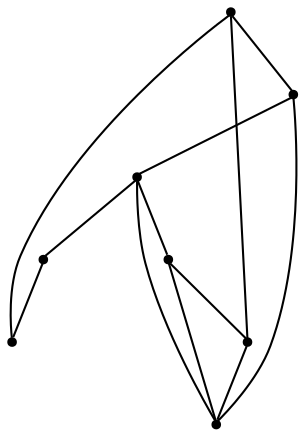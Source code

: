 graph {
  node [shape=point,comment="{\"directed\":false,\"doi\":\"10.1007/978-3-642-36763-2_24\",\"figure\":\"1\"}"]

  v0 [pos="1467.5038192987802,1761.1888124216023"]
  v1 [pos="1467.5038192987802,1599.6915915406883"]
  v2 [pos="1376.8259067150036,1653.5212005985036"]
  v3 [pos="1316.378249019083,1572.7747521736064"]
  v4 [pos="1255.9262648804602,1788.1015821123358"]
  v5 [pos="1225.7003364353063,1653.5212005985034"]
  v6 [pos="1165.2483522966836,1545.8577856291388"]
  v7 [pos="1104.7964954063757,1707.3550065100528"]

  v7 -- v5 [id="-2",pos="1104.7964954063757,1707.3550065100528 1112.2226752433558,1703.5502406566313 1112.2226752433558,1703.5502406566313 1112.2226752433558,1703.5502406566313 1119.6446876980278,1699.7412779494755 1134.4887126073716,1692.1316190652462 1146.0137197229799,1681.688320846188 1157.5345276442015,1671.2448954497436 1165.7321185773005,1657.9760972485522 1178.462039985317,1652.8086257054085 1191.1836902528746,1647.6452238386132 1208.441997438051,1650.5832758072513 1217.0690514334458,1652.0543366297445 1225.7003364353063,1653.5212005985034 1225.7003364353063,1653.5212005985034 1225.7003364353063,1653.5212005985034"]
  v7 -- v4 [id="-3",pos="1104.7964954063757,1707.3550065100528 1107.0021858822474,1716.8232357115567 1107.0021858822474,1716.8232357115567 1107.0021858822474,1716.8232357115567 1109.2080354185125,1726.2872680593264 1113.6278783831872,1745.2195296085997 1123.6559363240265,1757.0048036034816 1133.6880662109377,1768.7942744520974 1149.3369367111022,1773.4408274226698 1164.2434405429904,1774.1034216031132 1179.1458724288066,1774.7702126372908 1193.306064894661,1771.4488480276052 1208.4628661616707,1773.1199588780903 1223.6154682342935,1774.7868728748413 1239.7729502485308,1781.4462623317627 1247.8454560882267,1784.7718237951822 1255.9262648804602,1788.1015821123358 1255.9262648804602,1788.1015821123358 1255.9262648804602,1788.1015821123358"]
  v6 -- v3 [id="-4",pos="1165.2483522966836,1545.8577856291388 1173.4043012187794,1545.086836315924 1173.4043012187794,1545.086836315924 1173.4043012187794,1545.086836315924 1181.556082758567,1544.3032964415072 1197.8677897302864,1542.7447375775275 1213.4707235888247,1548.2665253177374 1229.0777293934352,1553.7923827342956 1243.9801612792512,1566.4027836087776 1261.0174381416994,1571.666146900876 1278.0464438636886,1576.9337070467084 1297.2143665083825,1574.8541024327715 1306.7962918576932,1573.816462141363 1309.7906435293528,1573.4921995502978 1310.9135254062253,1573.3706010786484 1316.378249019083,1572.7747521736064"]
  v2 -- v7 [id="-6",pos="1376.8259067150036,1653.5212005985036 1379.8989217042404,1660.0180573562682 1379.8989217042404,1660.0180573562682 1379.8989217042404,1660.0180573562682 1382.9719685055559,1666.5108444376845 1389.1138629138,1679.4962914231317 1384.3605021161543,1686.3182135792097 1379.6071413185089,1693.144332589022 1363.9582708183443,1693.8111236231996 1344.5817881857683,1695.4697710898681 1325.2095047475793,1697.1242217028027 1302.105409982592,1699.7787952783106 1292.0480849293592,1707.084118678125 1281.9866879300546,1714.381175547857 1284.967988696432,1726.3247853881614 1271.5542348449262,1731.967391644959 1258.1403537451056,1737.6099979017565 1228.3314180274015,1736.943206867579 1206.348889908658,1735.613821652958 1184.362162595528,1734.2886332920712 1170.2061693240605,1732.3007235733548 1154.5823667419024,1727.4791745198092 1138.9627633541315,1722.6574982888778 1121.8796770983715,1715.0062523994654 1113.3401699435278,1711.1806294547591 1110.6702617093931,1709.9851222845384 1109.6690461215926,1709.5368070957056 1104.7964954063757,1707.3550065100528"]
  v1 -- v2 [id="-7",pos="1467.5038192987802,1599.6915915406883 1458.8141273204476,1602.883743926318 1458.8141273204476,1602.883743926318 1458.8141273204476,1602.883743926318 1450.1287935968953,1606.0676297818652 1432.7496005127023,1612.4478648767763 1417.638608639004,1621.4201022733416 1402.5277440136206,1630.3924668472928 1389.6768094582726,1641.9568337228982 1383.2514058047561,1647.7369187338338 1381.2434273979338,1649.5445068165432 1380.4904354953756,1650.222352347559 1376.8259067150036,1653.5212005985036"]
  v7 -- v6 [id="-8",pos="1104.7964954063757,1707.3550065100528 1107.1174390550811,1702.1571554688567 1107.5943518209956,1701.0891038850493 1108.8661191967678,1698.2409663282297 1112.939846745311,1689.122856470058 1121.074831507551,1670.8949032837972 1121.049890837859,1651.495900728338 1121.0206237254656,1632.092701319145 1112.8272319867533,1611.5226493944874 1118.8273717723612,1593.719723031843 1124.8317107523558,1575.9209935229328 1145.0421788398312,1560.8935864297698 1155.1453132863753,1553.3756224407614 1165.2483522966836,1545.8577856291388 1165.2483522966836,1545.8577856291388 1165.2483522966836,1545.8577856291388"]
  v5 -- v2 [id="-11",pos="1225.7003364353063,1653.5212005985034 1232.7219938796825,1651.0582833435192 1232.7219938796825,1651.0582833435192 1232.7219938796825,1651.0582833435192 1239.7438103844522,1648.595366088535 1253.7829897029753,1643.6612650484842 1271.6125145730837,1644.848974655233 1289.4379674971199,1646.0324874082478 1311.049312281725,1653.3337411317139 1329.216554179191,1655.7966583866983 1347.383923324972,1658.2636453180305 1362.1028631409124,1655.8924229582672 1369.466468619112,1654.7131070589865 1376.8259067150036,1653.5212005985036 1376.8259067150036,1653.5212005985036 1376.8259067150036,1653.5212005985036"]
  v6 -- v5 [id="-17",pos="1165.2483522966836,1545.8577856291388 1164.0892155855083,1554.3715485496007 1164.0892155855083,1554.3715485496007 1164.0892155855083,1554.3715485496007 1162.9259114920249,1562.8854386474484 1160.60337525113,1579.9049523130618 1165.4026726904017,1591.0692191326834 1170.2061693240605,1602.2336131296909 1182.1273004434988,1607.5427602807067 1193.360399925061,1616.9776690071094 1204.59769860101,1626.4083808797782 1215.1510375851549,1639.9689240041819 1220.4257347283485,1646.749131977691 1225.7003364353063,1653.5212005985034 1225.7003364353063,1653.5212005985034 1225.7003364353063,1653.5212005985034"]
  v4 -- v0 [id="-18",pos="1255.9262648804602,1788.1015821123358 1264.9912757631603,1788.4266475106494 1264.9912757631603,1788.4266475106494 1264.9912757631603,1788.4266475106494 1274.0560639613097,1788.7475160552287 1292.1774964654644,1789.3934499981217 1304.9658248499532,1780.0919503495088 1317.7584796771434,1770.790450700896 1325.2096319958941,1751.5455871371253 1337.3767341077526,1737.518303006536 1349.543836219611,1723.4910188759463 1366.4226889301901,1714.6813141785378 1383.9060983841669,1712.9185084328321 1401.3812366976847,1711.1557026871264 1419.4609317545999,1716.4481896005916 1433.4960391270508,1725.6663880614522 1447.5311464995018,1734.8845865223125 1457.5174669931016,1748.0367630606504 1462.5086548910228,1754.6128513298193 1467.5038192987802,1761.1888124216023 1467.5038192987802,1761.1888124216023 1467.5038192987802,1761.1888124216023"]
  v3 -- v1 [id="-20",pos="1316.378249019083,1572.7747521736064 1322.445035109543,1568.5073149903474 1322.445035109543,1568.5073149903474 1322.445035109543,1568.5073149903474 1328.5119802603967,1564.23580813074 1340.6457433137896,1555.6968640878733 1356.398702935423,1551.4253572282662 1372.1559889997582,1547.1538503686588 1391.5323443840193,1547.1538503686588 1402.7112360834963,1552.1296655912788 1413.890127782973,1557.113747343981 1416.8715557976652,1567.065377789221 1426.303328135566,1575.8210320976298 1435.735100473467,1584.5807560823869 1451.6215435772776,1592.1361102228445 1459.564765129183,1595.9159493086333 1467.5038192987802,1599.6915915406883 1467.5038192987802,1599.6915915406883 1467.5038192987802,1599.6915915406883"]
  v1 -- v0 [id="-22",pos="1467.5038192987802,1599.6915915406883 1462.5418667011736,1611.1767269048892 1462.5418667011736,1611.1767269048892 1462.5418667011736,1611.1767269048892 1457.579945915646,1622.657792592742 1447.6561043445904,1645.6281904985299 1449.0279684259563,1663.4144566236237 1450.399832507322,1681.2049196024516 1463.071474187181,1693.8111236231996 1468.0333949727087,1709.2428276260803 1472.9951885099217,1724.674531628961 1470.251587595505,1742.9316084365887 1468.875651568067,1752.0623088559626 1467.5038192987802,1761.1888124216023 1467.5038192987802,1761.1888124216023 1467.5038192987802,1761.1888124216023"]
  v3 -- v5 [id="-24",pos="1316.378249019083,1572.7747521736064 1315.8445377749247,1584.143138697568 1315.3107310945304,1595.5116523989157 1307.221555725602,1599.5373253716136 1299.1283084106012,1603.5629983443118 1283.4794379104367,1600.2416337346262 1270.4367401447544,1602.5628753817384 1257.3982415734588,1604.8923835589328 1246.9614620456289,1612.8520346091084 1239.9397727891737,1622.282746481777 1232.922155478791,1631.721852061914 1229.3112300510093,1642.6194279033416 1225.7003364353063,1653.5212005985034"]
}